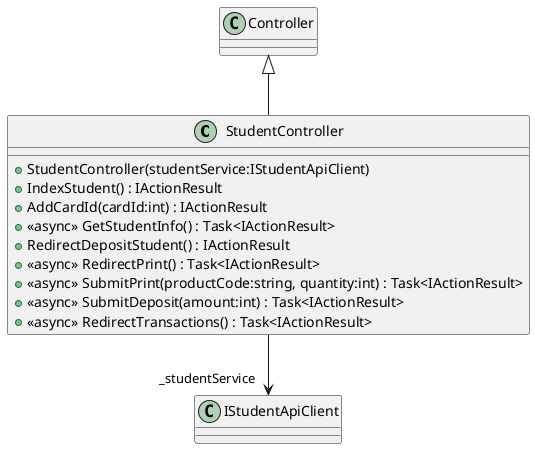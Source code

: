 @startuml
class StudentController {
    + StudentController(studentService:IStudentApiClient)
    + IndexStudent() : IActionResult
    + AddCardId(cardId:int) : IActionResult
    + <<async>> GetStudentInfo() : Task<IActionResult>
    + RedirectDepositStudent() : IActionResult
    + <<async>> RedirectPrint() : Task<IActionResult>
    + <<async>> SubmitPrint(productCode:string, quantity:int) : Task<IActionResult>
    + <<async>> SubmitDeposit(amount:int) : Task<IActionResult>
    + <<async>> RedirectTransactions() : Task<IActionResult>
}
Controller <|-- StudentController
StudentController --> "_studentService" IStudentApiClient
@enduml

